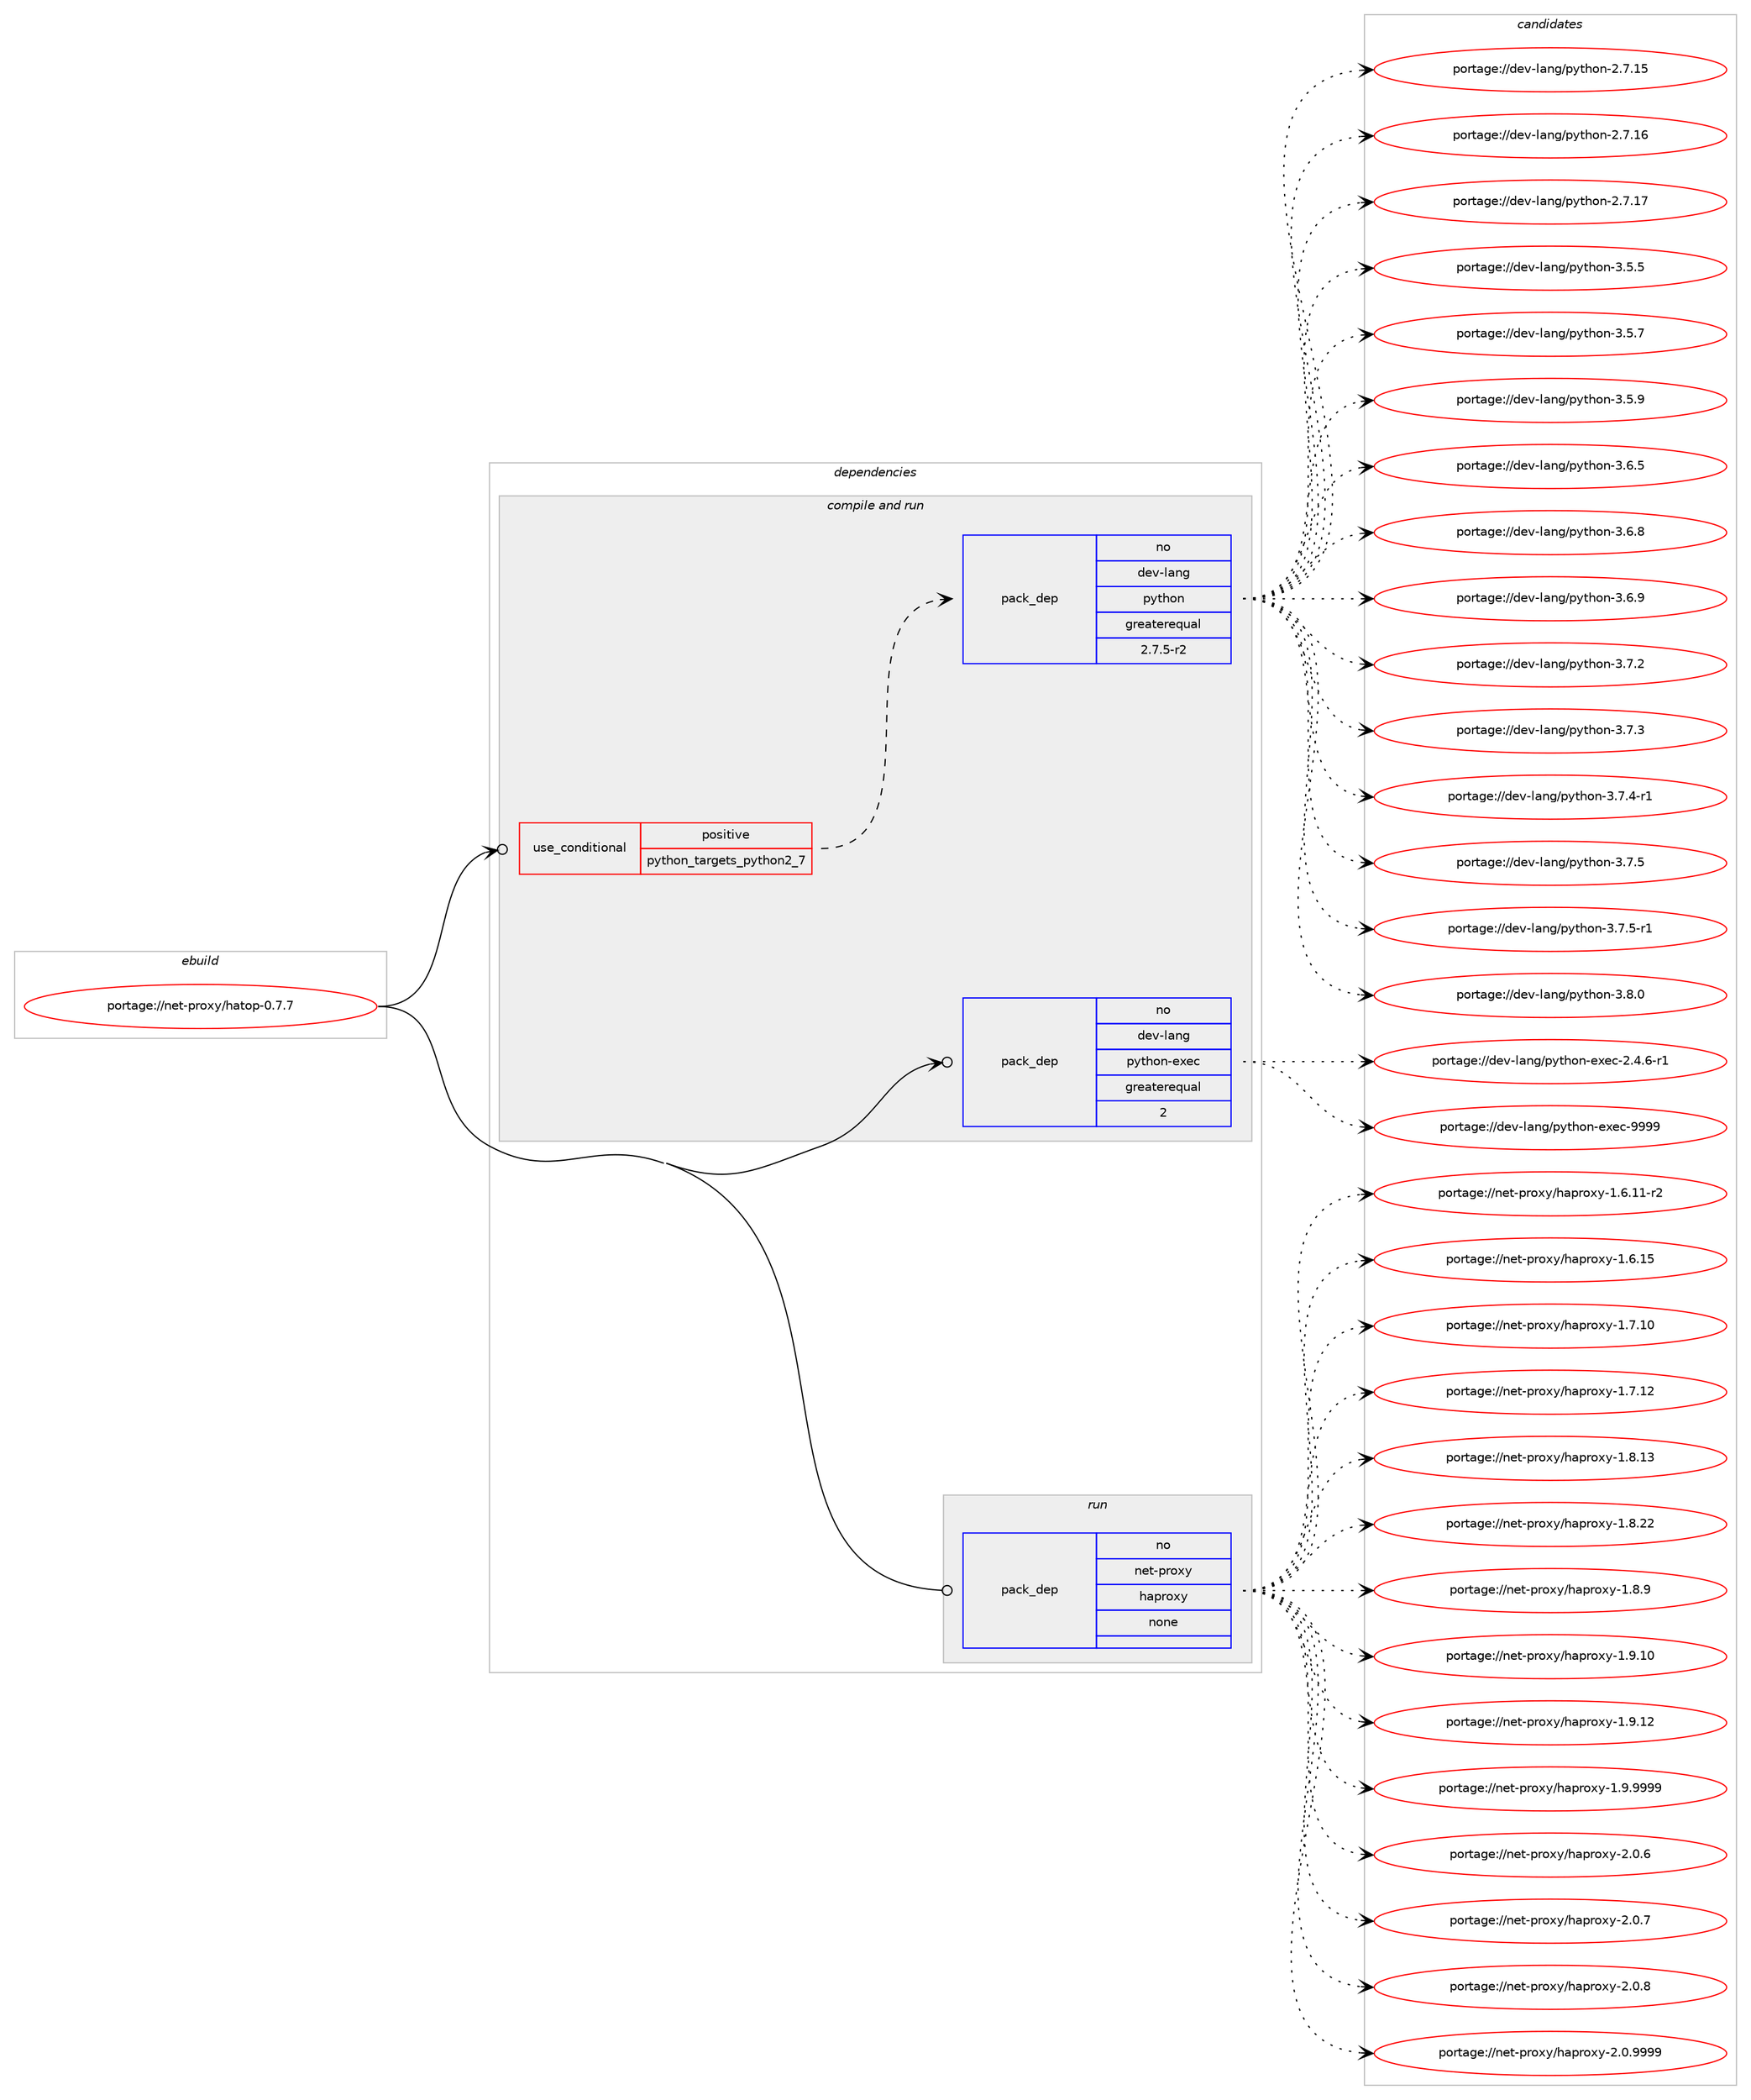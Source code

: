 digraph prolog {

# *************
# Graph options
# *************

newrank=true;
concentrate=true;
compound=true;
graph [rankdir=LR,fontname=Helvetica,fontsize=10,ranksep=1.5];#, ranksep=2.5, nodesep=0.2];
edge  [arrowhead=vee];
node  [fontname=Helvetica,fontsize=10];

# **********
# The ebuild
# **********

subgraph cluster_leftcol {
color=gray;
rank=same;
label=<<i>ebuild</i>>;
id [label="portage://net-proxy/hatop-0.7.7", color=red, width=4, href="../net-proxy/hatop-0.7.7.svg"];
}

# ****************
# The dependencies
# ****************

subgraph cluster_midcol {
color=gray;
label=<<i>dependencies</i>>;
subgraph cluster_compile {
fillcolor="#eeeeee";
style=filled;
label=<<i>compile</i>>;
}
subgraph cluster_compileandrun {
fillcolor="#eeeeee";
style=filled;
label=<<i>compile and run</i>>;
subgraph cond93849 {
dependency375182 [label=<<TABLE BORDER="0" CELLBORDER="1" CELLSPACING="0" CELLPADDING="4"><TR><TD ROWSPAN="3" CELLPADDING="10">use_conditional</TD></TR><TR><TD>positive</TD></TR><TR><TD>python_targets_python2_7</TD></TR></TABLE>>, shape=none, color=red];
subgraph pack274994 {
dependency375183 [label=<<TABLE BORDER="0" CELLBORDER="1" CELLSPACING="0" CELLPADDING="4" WIDTH="220"><TR><TD ROWSPAN="6" CELLPADDING="30">pack_dep</TD></TR><TR><TD WIDTH="110">no</TD></TR><TR><TD>dev-lang</TD></TR><TR><TD>python</TD></TR><TR><TD>greaterequal</TD></TR><TR><TD>2.7.5-r2</TD></TR></TABLE>>, shape=none, color=blue];
}
dependency375182:e -> dependency375183:w [weight=20,style="dashed",arrowhead="vee"];
}
id:e -> dependency375182:w [weight=20,style="solid",arrowhead="odotvee"];
subgraph pack274995 {
dependency375184 [label=<<TABLE BORDER="0" CELLBORDER="1" CELLSPACING="0" CELLPADDING="4" WIDTH="220"><TR><TD ROWSPAN="6" CELLPADDING="30">pack_dep</TD></TR><TR><TD WIDTH="110">no</TD></TR><TR><TD>dev-lang</TD></TR><TR><TD>python-exec</TD></TR><TR><TD>greaterequal</TD></TR><TR><TD>2</TD></TR></TABLE>>, shape=none, color=blue];
}
id:e -> dependency375184:w [weight=20,style="solid",arrowhead="odotvee"];
}
subgraph cluster_run {
fillcolor="#eeeeee";
style=filled;
label=<<i>run</i>>;
subgraph pack274996 {
dependency375185 [label=<<TABLE BORDER="0" CELLBORDER="1" CELLSPACING="0" CELLPADDING="4" WIDTH="220"><TR><TD ROWSPAN="6" CELLPADDING="30">pack_dep</TD></TR><TR><TD WIDTH="110">no</TD></TR><TR><TD>net-proxy</TD></TR><TR><TD>haproxy</TD></TR><TR><TD>none</TD></TR><TR><TD></TD></TR></TABLE>>, shape=none, color=blue];
}
id:e -> dependency375185:w [weight=20,style="solid",arrowhead="odot"];
}
}

# **************
# The candidates
# **************

subgraph cluster_choices {
rank=same;
color=gray;
label=<<i>candidates</i>>;

subgraph choice274994 {
color=black;
nodesep=1;
choiceportage10010111845108971101034711212111610411111045504655464953 [label="portage://dev-lang/python-2.7.15", color=red, width=4,href="../dev-lang/python-2.7.15.svg"];
choiceportage10010111845108971101034711212111610411111045504655464954 [label="portage://dev-lang/python-2.7.16", color=red, width=4,href="../dev-lang/python-2.7.16.svg"];
choiceportage10010111845108971101034711212111610411111045504655464955 [label="portage://dev-lang/python-2.7.17", color=red, width=4,href="../dev-lang/python-2.7.17.svg"];
choiceportage100101118451089711010347112121116104111110455146534653 [label="portage://dev-lang/python-3.5.5", color=red, width=4,href="../dev-lang/python-3.5.5.svg"];
choiceportage100101118451089711010347112121116104111110455146534655 [label="portage://dev-lang/python-3.5.7", color=red, width=4,href="../dev-lang/python-3.5.7.svg"];
choiceportage100101118451089711010347112121116104111110455146534657 [label="portage://dev-lang/python-3.5.9", color=red, width=4,href="../dev-lang/python-3.5.9.svg"];
choiceportage100101118451089711010347112121116104111110455146544653 [label="portage://dev-lang/python-3.6.5", color=red, width=4,href="../dev-lang/python-3.6.5.svg"];
choiceportage100101118451089711010347112121116104111110455146544656 [label="portage://dev-lang/python-3.6.8", color=red, width=4,href="../dev-lang/python-3.6.8.svg"];
choiceportage100101118451089711010347112121116104111110455146544657 [label="portage://dev-lang/python-3.6.9", color=red, width=4,href="../dev-lang/python-3.6.9.svg"];
choiceportage100101118451089711010347112121116104111110455146554650 [label="portage://dev-lang/python-3.7.2", color=red, width=4,href="../dev-lang/python-3.7.2.svg"];
choiceportage100101118451089711010347112121116104111110455146554651 [label="portage://dev-lang/python-3.7.3", color=red, width=4,href="../dev-lang/python-3.7.3.svg"];
choiceportage1001011184510897110103471121211161041111104551465546524511449 [label="portage://dev-lang/python-3.7.4-r1", color=red, width=4,href="../dev-lang/python-3.7.4-r1.svg"];
choiceportage100101118451089711010347112121116104111110455146554653 [label="portage://dev-lang/python-3.7.5", color=red, width=4,href="../dev-lang/python-3.7.5.svg"];
choiceportage1001011184510897110103471121211161041111104551465546534511449 [label="portage://dev-lang/python-3.7.5-r1", color=red, width=4,href="../dev-lang/python-3.7.5-r1.svg"];
choiceportage100101118451089711010347112121116104111110455146564648 [label="portage://dev-lang/python-3.8.0", color=red, width=4,href="../dev-lang/python-3.8.0.svg"];
dependency375183:e -> choiceportage10010111845108971101034711212111610411111045504655464953:w [style=dotted,weight="100"];
dependency375183:e -> choiceportage10010111845108971101034711212111610411111045504655464954:w [style=dotted,weight="100"];
dependency375183:e -> choiceportage10010111845108971101034711212111610411111045504655464955:w [style=dotted,weight="100"];
dependency375183:e -> choiceportage100101118451089711010347112121116104111110455146534653:w [style=dotted,weight="100"];
dependency375183:e -> choiceportage100101118451089711010347112121116104111110455146534655:w [style=dotted,weight="100"];
dependency375183:e -> choiceportage100101118451089711010347112121116104111110455146534657:w [style=dotted,weight="100"];
dependency375183:e -> choiceportage100101118451089711010347112121116104111110455146544653:w [style=dotted,weight="100"];
dependency375183:e -> choiceportage100101118451089711010347112121116104111110455146544656:w [style=dotted,weight="100"];
dependency375183:e -> choiceportage100101118451089711010347112121116104111110455146544657:w [style=dotted,weight="100"];
dependency375183:e -> choiceportage100101118451089711010347112121116104111110455146554650:w [style=dotted,weight="100"];
dependency375183:e -> choiceportage100101118451089711010347112121116104111110455146554651:w [style=dotted,weight="100"];
dependency375183:e -> choiceportage1001011184510897110103471121211161041111104551465546524511449:w [style=dotted,weight="100"];
dependency375183:e -> choiceportage100101118451089711010347112121116104111110455146554653:w [style=dotted,weight="100"];
dependency375183:e -> choiceportage1001011184510897110103471121211161041111104551465546534511449:w [style=dotted,weight="100"];
dependency375183:e -> choiceportage100101118451089711010347112121116104111110455146564648:w [style=dotted,weight="100"];
}
subgraph choice274995 {
color=black;
nodesep=1;
choiceportage10010111845108971101034711212111610411111045101120101994550465246544511449 [label="portage://dev-lang/python-exec-2.4.6-r1", color=red, width=4,href="../dev-lang/python-exec-2.4.6-r1.svg"];
choiceportage10010111845108971101034711212111610411111045101120101994557575757 [label="portage://dev-lang/python-exec-9999", color=red, width=4,href="../dev-lang/python-exec-9999.svg"];
dependency375184:e -> choiceportage10010111845108971101034711212111610411111045101120101994550465246544511449:w [style=dotted,weight="100"];
dependency375184:e -> choiceportage10010111845108971101034711212111610411111045101120101994557575757:w [style=dotted,weight="100"];
}
subgraph choice274996 {
color=black;
nodesep=1;
choiceportage110101116451121141111201214710497112114111120121454946544649494511450 [label="portage://net-proxy/haproxy-1.6.11-r2", color=red, width=4,href="../net-proxy/haproxy-1.6.11-r2.svg"];
choiceportage11010111645112114111120121471049711211411112012145494654464953 [label="portage://net-proxy/haproxy-1.6.15", color=red, width=4,href="../net-proxy/haproxy-1.6.15.svg"];
choiceportage11010111645112114111120121471049711211411112012145494655464948 [label="portage://net-proxy/haproxy-1.7.10", color=red, width=4,href="../net-proxy/haproxy-1.7.10.svg"];
choiceportage11010111645112114111120121471049711211411112012145494655464950 [label="portage://net-proxy/haproxy-1.7.12", color=red, width=4,href="../net-proxy/haproxy-1.7.12.svg"];
choiceportage11010111645112114111120121471049711211411112012145494656464951 [label="portage://net-proxy/haproxy-1.8.13", color=red, width=4,href="../net-proxy/haproxy-1.8.13.svg"];
choiceportage11010111645112114111120121471049711211411112012145494656465050 [label="portage://net-proxy/haproxy-1.8.22", color=red, width=4,href="../net-proxy/haproxy-1.8.22.svg"];
choiceportage110101116451121141111201214710497112114111120121454946564657 [label="portage://net-proxy/haproxy-1.8.9", color=red, width=4,href="../net-proxy/haproxy-1.8.9.svg"];
choiceportage11010111645112114111120121471049711211411112012145494657464948 [label="portage://net-proxy/haproxy-1.9.10", color=red, width=4,href="../net-proxy/haproxy-1.9.10.svg"];
choiceportage11010111645112114111120121471049711211411112012145494657464950 [label="portage://net-proxy/haproxy-1.9.12", color=red, width=4,href="../net-proxy/haproxy-1.9.12.svg"];
choiceportage110101116451121141111201214710497112114111120121454946574657575757 [label="portage://net-proxy/haproxy-1.9.9999", color=red, width=4,href="../net-proxy/haproxy-1.9.9999.svg"];
choiceportage110101116451121141111201214710497112114111120121455046484654 [label="portage://net-proxy/haproxy-2.0.6", color=red, width=4,href="../net-proxy/haproxy-2.0.6.svg"];
choiceportage110101116451121141111201214710497112114111120121455046484655 [label="portage://net-proxy/haproxy-2.0.7", color=red, width=4,href="../net-proxy/haproxy-2.0.7.svg"];
choiceportage110101116451121141111201214710497112114111120121455046484656 [label="portage://net-proxy/haproxy-2.0.8", color=red, width=4,href="../net-proxy/haproxy-2.0.8.svg"];
choiceportage110101116451121141111201214710497112114111120121455046484657575757 [label="portage://net-proxy/haproxy-2.0.9999", color=red, width=4,href="../net-proxy/haproxy-2.0.9999.svg"];
dependency375185:e -> choiceportage110101116451121141111201214710497112114111120121454946544649494511450:w [style=dotted,weight="100"];
dependency375185:e -> choiceportage11010111645112114111120121471049711211411112012145494654464953:w [style=dotted,weight="100"];
dependency375185:e -> choiceportage11010111645112114111120121471049711211411112012145494655464948:w [style=dotted,weight="100"];
dependency375185:e -> choiceportage11010111645112114111120121471049711211411112012145494655464950:w [style=dotted,weight="100"];
dependency375185:e -> choiceportage11010111645112114111120121471049711211411112012145494656464951:w [style=dotted,weight="100"];
dependency375185:e -> choiceportage11010111645112114111120121471049711211411112012145494656465050:w [style=dotted,weight="100"];
dependency375185:e -> choiceportage110101116451121141111201214710497112114111120121454946564657:w [style=dotted,weight="100"];
dependency375185:e -> choiceportage11010111645112114111120121471049711211411112012145494657464948:w [style=dotted,weight="100"];
dependency375185:e -> choiceportage11010111645112114111120121471049711211411112012145494657464950:w [style=dotted,weight="100"];
dependency375185:e -> choiceportage110101116451121141111201214710497112114111120121454946574657575757:w [style=dotted,weight="100"];
dependency375185:e -> choiceportage110101116451121141111201214710497112114111120121455046484654:w [style=dotted,weight="100"];
dependency375185:e -> choiceportage110101116451121141111201214710497112114111120121455046484655:w [style=dotted,weight="100"];
dependency375185:e -> choiceportage110101116451121141111201214710497112114111120121455046484656:w [style=dotted,weight="100"];
dependency375185:e -> choiceportage110101116451121141111201214710497112114111120121455046484657575757:w [style=dotted,weight="100"];
}
}

}

